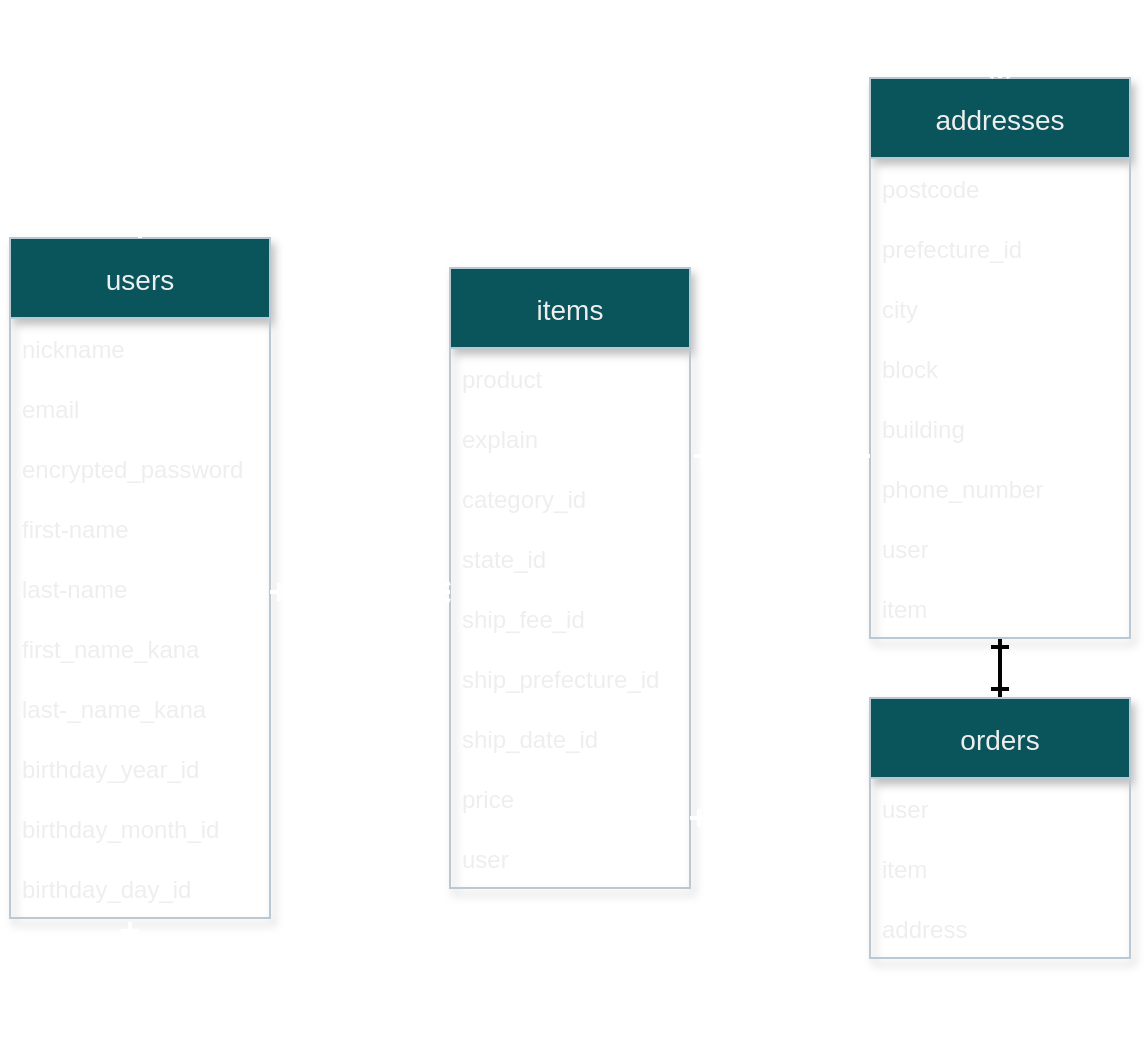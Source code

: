<mxfile version="14.2.4" type="embed">
    <diagram id="s1vCrZfmDpgzqGmZMuxE" name="ページ1">
        <mxGraphModel dx="627" dy="635" grid="1" gridSize="10" guides="1" tooltips="1" connect="1" arrows="1" fold="1" page="1" pageScale="1" pageWidth="827" pageHeight="1169" math="0" shadow="0">
            <root>
                <mxCell id="0"/>
                <mxCell id="1" parent="0"/>
                <mxCell id="31" value="users" style="swimlane;fontStyle=0;childLayout=stackLayout;horizontal=1;startSize=40;horizontalStack=0;resizeParent=1;resizeParentMax=0;resizeLast=0;collapsible=1;marginBottom=0;align=center;fontSize=14;rounded=0;sketch=0;strokeColor=#BAC8D3;fillColor=#09555B;fontColor=#EEEEEE;shadow=1;verticalAlign=middle;" parent="1" vertex="1">
                    <mxGeometry x="110" y="170" width="130" height="340" as="geometry">
                        <mxRectangle x="110" y="110" width="50" height="26" as="alternateBounds"/>
                    </mxGeometry>
                </mxCell>
                <mxCell id="32" value="nickname" style="text;strokeColor=none;fillColor=none;spacingLeft=4;spacingRight=4;overflow=hidden;rotatable=0;points=[[0,0.5],[1,0.5]];portConstraint=eastwest;fontSize=12;fontColor=#EEEEEE;verticalAlign=middle;fontStyle=0" parent="31" vertex="1">
                    <mxGeometry y="40" width="130" height="30" as="geometry"/>
                </mxCell>
                <mxCell id="66" value="email" style="text;strokeColor=none;fillColor=none;spacingLeft=4;spacingRight=4;overflow=hidden;rotatable=0;points=[[0,0.5],[1,0.5]];portConstraint=eastwest;fontSize=12;fontColor=#EEEEEE;verticalAlign=middle;fontStyle=0" parent="31" vertex="1">
                    <mxGeometry y="70" width="130" height="30" as="geometry"/>
                </mxCell>
                <mxCell id="67" value="encrypted_password" style="text;strokeColor=none;fillColor=none;spacingLeft=4;spacingRight=4;overflow=hidden;rotatable=0;points=[[0,0.5],[1,0.5]];portConstraint=eastwest;fontSize=12;fontColor=#EEEEEE;verticalAlign=middle;fontStyle=0" parent="31" vertex="1">
                    <mxGeometry y="100" width="130" height="30" as="geometry"/>
                </mxCell>
                <mxCell id="68" value="first-name" style="text;strokeColor=none;fillColor=none;spacingLeft=4;spacingRight=4;overflow=hidden;rotatable=0;points=[[0,0.5],[1,0.5]];portConstraint=eastwest;fontSize=12;fontColor=#EEEEEE;verticalAlign=middle;fontStyle=0" parent="31" vertex="1">
                    <mxGeometry y="130" width="130" height="30" as="geometry"/>
                </mxCell>
                <mxCell id="69" value="last-name" style="text;strokeColor=none;fillColor=none;spacingLeft=4;spacingRight=4;overflow=hidden;rotatable=0;points=[[0,0.5],[1,0.5]];portConstraint=eastwest;fontSize=12;fontColor=#EEEEEE;verticalAlign=middle;fontStyle=0" parent="31" vertex="1">
                    <mxGeometry y="160" width="130" height="30" as="geometry"/>
                </mxCell>
                <mxCell id="112" value="first_name_kana" style="text;strokeColor=none;fillColor=none;spacingLeft=4;spacingRight=4;overflow=hidden;rotatable=0;points=[[0,0.5],[1,0.5]];portConstraint=eastwest;fontSize=12;fontColor=#EEEEEE;verticalAlign=middle;fontStyle=0" parent="31" vertex="1">
                    <mxGeometry y="190" width="130" height="30" as="geometry"/>
                </mxCell>
                <mxCell id="71" value="last-_name_kana" style="text;strokeColor=none;fillColor=none;spacingLeft=4;spacingRight=4;overflow=hidden;rotatable=0;points=[[0,0.5],[1,0.5]];portConstraint=eastwest;fontSize=12;fontColor=#EEEEEE;verticalAlign=middle;fontStyle=0" parent="31" vertex="1">
                    <mxGeometry y="220" width="130" height="30" as="geometry"/>
                </mxCell>
                <mxCell id="72" value="birthday_year_id" style="text;strokeColor=none;fillColor=none;spacingLeft=4;spacingRight=4;overflow=hidden;rotatable=0;points=[[0,0.5],[1,0.5]];portConstraint=eastwest;fontSize=12;fontColor=#EEEEEE;verticalAlign=middle;fontStyle=0" parent="31" vertex="1">
                    <mxGeometry y="250" width="130" height="30" as="geometry"/>
                </mxCell>
                <mxCell id="70" value="birthday_month_id" style="text;strokeColor=none;fillColor=none;spacingLeft=4;spacingRight=4;overflow=hidden;rotatable=0;points=[[0,0.5],[1,0.5]];portConstraint=eastwest;fontSize=12;fontColor=#EEEEEE;verticalAlign=middle;fontStyle=0" parent="31" vertex="1">
                    <mxGeometry y="280" width="130" height="30" as="geometry"/>
                </mxCell>
                <mxCell id="113" value="birthday_day_id" style="text;strokeColor=none;fillColor=none;spacingLeft=4;spacingRight=4;overflow=hidden;rotatable=0;points=[[0,0.5],[1,0.5]];portConstraint=eastwest;fontSize=12;fontColor=#EEEEEE;verticalAlign=middle;fontStyle=0" parent="31" vertex="1">
                    <mxGeometry y="310" width="130" height="30" as="geometry"/>
                </mxCell>
                <mxCell id="73" value="items" style="swimlane;fontStyle=0;childLayout=stackLayout;horizontal=1;startSize=40;horizontalStack=0;resizeParent=1;resizeParentMax=0;resizeLast=0;collapsible=1;marginBottom=0;align=center;fontSize=14;rounded=0;sketch=0;strokeColor=#BAC8D3;fillColor=#09555B;fontColor=#EEEEEE;shadow=1;verticalAlign=middle;" parent="1" vertex="1">
                    <mxGeometry x="330" y="185" width="120" height="310" as="geometry">
                        <mxRectangle x="110" y="110" width="50" height="26" as="alternateBounds"/>
                    </mxGeometry>
                </mxCell>
                <mxCell id="75" value="product" style="text;strokeColor=none;fillColor=none;spacingLeft=4;spacingRight=4;overflow=hidden;rotatable=0;points=[[0,0.5],[1,0.5]];portConstraint=eastwest;fontSize=12;fontColor=#EEEEEE;verticalAlign=middle;fontStyle=0" parent="73" vertex="1">
                    <mxGeometry y="40" width="120" height="30" as="geometry"/>
                </mxCell>
                <mxCell id="76" value="explain" style="text;strokeColor=none;fillColor=none;spacingLeft=4;spacingRight=4;overflow=hidden;rotatable=0;points=[[0,0.5],[1,0.5]];portConstraint=eastwest;fontSize=12;fontColor=#EEEEEE;verticalAlign=middle;fontStyle=0" parent="73" vertex="1">
                    <mxGeometry y="70" width="120" height="30" as="geometry"/>
                </mxCell>
                <mxCell id="77" value="category_id" style="text;strokeColor=none;fillColor=none;spacingLeft=4;spacingRight=4;overflow=hidden;rotatable=0;points=[[0,0.5],[1,0.5]];portConstraint=eastwest;fontSize=12;fontColor=#EEEEEE;verticalAlign=middle;fontStyle=0" parent="73" vertex="1">
                    <mxGeometry y="100" width="120" height="30" as="geometry"/>
                </mxCell>
                <mxCell id="107" value="state_id" style="text;strokeColor=none;fillColor=none;spacingLeft=4;spacingRight=4;overflow=hidden;rotatable=0;points=[[0,0.5],[1,0.5]];portConstraint=eastwest;fontSize=12;fontColor=#EEEEEE;verticalAlign=middle;fontStyle=0" parent="73" vertex="1">
                    <mxGeometry y="130" width="120" height="30" as="geometry"/>
                </mxCell>
                <mxCell id="108" value="ship_fee_id" style="text;strokeColor=none;fillColor=none;spacingLeft=4;spacingRight=4;overflow=hidden;rotatable=0;points=[[0,0.5],[1,0.5]];portConstraint=eastwest;fontSize=12;fontColor=#EEEEEE;verticalAlign=middle;fontStyle=0" parent="73" vertex="1">
                    <mxGeometry y="160" width="120" height="30" as="geometry"/>
                </mxCell>
                <mxCell id="109" value="ship_prefecture_id" style="text;strokeColor=none;fillColor=none;spacingLeft=4;spacingRight=4;overflow=hidden;rotatable=0;points=[[0,0.5],[1,0.5]];portConstraint=eastwest;fontSize=12;fontColor=#EEEEEE;verticalAlign=middle;fontStyle=0" parent="73" vertex="1">
                    <mxGeometry y="190" width="120" height="30" as="geometry"/>
                </mxCell>
                <mxCell id="110" value="ship_date_id" style="text;strokeColor=none;fillColor=none;spacingLeft=4;spacingRight=4;overflow=hidden;rotatable=0;points=[[0,0.5],[1,0.5]];portConstraint=eastwest;fontSize=12;fontColor=#EEEEEE;verticalAlign=middle;fontStyle=0" parent="73" vertex="1">
                    <mxGeometry y="220" width="120" height="30" as="geometry"/>
                </mxCell>
                <mxCell id="83" value="price" style="text;strokeColor=none;fillColor=none;spacingLeft=4;spacingRight=4;overflow=hidden;rotatable=0;points=[[0,0.5],[1,0.5]];portConstraint=eastwest;fontSize=12;fontColor=#EEEEEE;verticalAlign=middle;fontStyle=0" parent="73" vertex="1">
                    <mxGeometry y="250" width="120" height="30" as="geometry"/>
                </mxCell>
                <mxCell id="97" value="user" style="text;strokeColor=none;fillColor=none;spacingLeft=4;spacingRight=4;overflow=hidden;rotatable=0;points=[[0,0.5],[1,0.5]];portConstraint=eastwest;fontSize=12;fontColor=#EEEEEE;verticalAlign=middle;fontStyle=0" parent="73" vertex="1">
                    <mxGeometry y="280" width="120" height="30" as="geometry"/>
                </mxCell>
                <mxCell id="122" value="" style="edgeStyle=orthogonalEdgeStyle;rounded=0;orthogonalLoop=1;jettySize=auto;html=1;startArrow=ERone;startFill=0;endArrow=ERone;endFill=0;strokeWidth=2;" edge="1" parent="1" source="84" target="114">
                    <mxGeometry relative="1" as="geometry"/>
                </mxCell>
                <mxCell id="84" value="addresses" style="swimlane;fontStyle=0;childLayout=stackLayout;horizontal=1;startSize=40;horizontalStack=0;resizeParent=1;resizeParentMax=0;resizeLast=0;collapsible=1;marginBottom=0;align=center;fontSize=14;rounded=0;sketch=0;strokeColor=#BAC8D3;fillColor=#09555B;fontColor=#EEEEEE;shadow=1;verticalAlign=middle;" parent="1" vertex="1">
                    <mxGeometry x="540" y="90" width="130" height="280" as="geometry">
                        <mxRectangle x="110" y="110" width="50" height="26" as="alternateBounds"/>
                    </mxGeometry>
                </mxCell>
                <mxCell id="88" value="postcode" style="text;strokeColor=none;fillColor=none;spacingLeft=4;spacingRight=4;overflow=hidden;rotatable=0;points=[[0,0.5],[1,0.5]];portConstraint=eastwest;fontSize=12;fontColor=#EEEEEE;verticalAlign=middle;fontStyle=0" parent="84" vertex="1">
                    <mxGeometry y="40" width="130" height="30" as="geometry"/>
                </mxCell>
                <mxCell id="89" value="prefecture_id" style="text;strokeColor=none;fillColor=none;spacingLeft=4;spacingRight=4;overflow=hidden;rotatable=0;points=[[0,0.5],[1,0.5]];portConstraint=eastwest;fontSize=12;fontColor=#EEEEEE;verticalAlign=middle;fontStyle=0" parent="84" vertex="1">
                    <mxGeometry y="70" width="130" height="30" as="geometry"/>
                </mxCell>
                <mxCell id="90" value="city" style="text;strokeColor=none;fillColor=none;spacingLeft=4;spacingRight=4;overflow=hidden;rotatable=0;points=[[0,0.5],[1,0.5]];portConstraint=eastwest;fontSize=12;fontColor=#EEEEEE;verticalAlign=middle;fontStyle=0" parent="84" vertex="1">
                    <mxGeometry y="100" width="130" height="30" as="geometry"/>
                </mxCell>
                <mxCell id="91" value="block" style="text;strokeColor=none;fillColor=none;spacingLeft=4;spacingRight=4;overflow=hidden;rotatable=0;points=[[0,0.5],[1,0.5]];portConstraint=eastwest;fontSize=12;fontColor=#EEEEEE;verticalAlign=middle;fontStyle=0" parent="84" vertex="1">
                    <mxGeometry y="130" width="130" height="30" as="geometry"/>
                </mxCell>
                <mxCell id="92" value="building" style="text;strokeColor=none;fillColor=none;spacingLeft=4;spacingRight=4;overflow=hidden;rotatable=0;points=[[0,0.5],[1,0.5]];portConstraint=eastwest;fontSize=12;fontColor=#EEEEEE;verticalAlign=middle;fontStyle=0" parent="84" vertex="1">
                    <mxGeometry y="160" width="130" height="30" as="geometry"/>
                </mxCell>
                <mxCell id="94" value="phone_number" style="text;strokeColor=none;fillColor=none;spacingLeft=4;spacingRight=4;overflow=hidden;rotatable=0;points=[[0,0.5],[1,0.5]];portConstraint=eastwest;fontSize=12;fontColor=#EEEEEE;verticalAlign=middle;fontStyle=0" parent="84" vertex="1">
                    <mxGeometry y="190" width="130" height="30" as="geometry"/>
                </mxCell>
                <mxCell id="104" value="user" style="text;strokeColor=none;fillColor=none;spacingLeft=4;spacingRight=4;overflow=hidden;rotatable=0;points=[[0,0.5],[1,0.5]];portConstraint=eastwest;fontSize=12;fontColor=#EEEEEE;verticalAlign=middle;fontStyle=0" parent="84" vertex="1">
                    <mxGeometry y="220" width="130" height="30" as="geometry"/>
                </mxCell>
                <mxCell id="126" value="item" style="text;strokeColor=none;fillColor=none;spacingLeft=4;spacingRight=4;overflow=hidden;rotatable=0;points=[[0,0.5],[1,0.5]];portConstraint=eastwest;fontSize=12;fontColor=#EEEEEE;verticalAlign=middle;fontStyle=0" vertex="1" parent="84">
                    <mxGeometry y="250" width="130" height="30" as="geometry"/>
                </mxCell>
                <mxCell id="99" value="" style="edgeStyle=segmentEdgeStyle;endArrow=ERmany;html=1;strokeWidth=2;fontSize=12;endFill=0;startArrow=ERone;startFill=0;strokeColor=#FFFFFF;entryX=0.515;entryY=1.1;entryDx=0;entryDy=0;entryPerimeter=0;" parent="1" edge="1" target="123">
                    <mxGeometry width="50" height="50" relative="1" as="geometry">
                        <mxPoint x="170" y="512" as="sourcePoint"/>
                        <mxPoint x="608" y="512" as="targetPoint"/>
                        <Array as="points">
                            <mxPoint x="170" y="560"/>
                            <mxPoint x="607" y="560"/>
                        </Array>
                    </mxGeometry>
                </mxCell>
                <mxCell id="101" value="" style="edgeStyle=segmentEdgeStyle;endArrow=ERmany;html=1;strokeWidth=2;fontSize=12;endFill=0;startArrow=ERone;startFill=0;strokeColor=#FFFFFF;rounded=0;jumpSize=14;" parent="1" edge="1">
                    <mxGeometry width="50" height="50" relative="1" as="geometry">
                        <mxPoint x="240" y="347" as="sourcePoint"/>
                        <mxPoint x="330" y="347" as="targetPoint"/>
                        <Array as="points">
                            <mxPoint x="260" y="347"/>
                            <mxPoint x="260" y="347"/>
                        </Array>
                    </mxGeometry>
                </mxCell>
                <mxCell id="105" value="" style="edgeStyle=segmentEdgeStyle;endArrow=ERone;html=1;strokeWidth=2;fontSize=12;endFill=0;startArrow=ERone;startFill=0;strokeColor=#FFFFFF;rounded=0;jumpSize=14;exitX=1.017;exitY=0.8;exitDx=0;exitDy=0;exitPerimeter=0;" parent="1" edge="1" source="76">
                    <mxGeometry width="50" height="50" relative="1" as="geometry">
                        <mxPoint x="450" y="347" as="sourcePoint"/>
                        <mxPoint x="540" y="279" as="targetPoint"/>
                        <Array as="points">
                            <mxPoint x="540" y="279"/>
                        </Array>
                    </mxGeometry>
                </mxCell>
                <mxCell id="114" value="orders" style="swimlane;fontStyle=0;childLayout=stackLayout;horizontal=1;startSize=40;horizontalStack=0;resizeParent=1;resizeParentMax=0;resizeLast=0;collapsible=1;marginBottom=0;align=center;fontSize=14;rounded=0;sketch=0;strokeColor=#BAC8D3;fillColor=#09555B;fontColor=#EEEEEE;shadow=1;verticalAlign=middle;" vertex="1" parent="1">
                    <mxGeometry x="540" y="400" width="130" height="130" as="geometry">
                        <mxRectangle x="110" y="110" width="50" height="26" as="alternateBounds"/>
                    </mxGeometry>
                </mxCell>
                <mxCell id="115" value="user" style="text;strokeColor=none;fillColor=none;spacingLeft=4;spacingRight=4;overflow=hidden;rotatable=0;points=[[0,0.5],[1,0.5]];portConstraint=eastwest;fontSize=12;fontColor=#EEEEEE;verticalAlign=middle;fontStyle=0" vertex="1" parent="114">
                    <mxGeometry y="40" width="130" height="30" as="geometry"/>
                </mxCell>
                <mxCell id="121" value="item" style="text;strokeColor=none;fillColor=none;spacingLeft=4;spacingRight=4;overflow=hidden;rotatable=0;points=[[0,0.5],[1,0.5]];portConstraint=eastwest;fontSize=12;fontColor=#EEEEEE;verticalAlign=middle;fontStyle=0" vertex="1" parent="114">
                    <mxGeometry y="70" width="130" height="30" as="geometry"/>
                </mxCell>
                <mxCell id="123" value="address" style="text;strokeColor=none;fillColor=none;spacingLeft=4;spacingRight=4;overflow=hidden;rotatable=0;points=[[0,0.5],[1,0.5]];portConstraint=eastwest;fontSize=12;fontColor=#EEEEEE;verticalAlign=middle;fontStyle=0" vertex="1" parent="114">
                    <mxGeometry y="100" width="130" height="30" as="geometry"/>
                </mxCell>
                <mxCell id="124" value="" style="edgeStyle=segmentEdgeStyle;endArrow=ERone;html=1;strokeWidth=2;fontSize=12;endFill=0;startArrow=ERone;startFill=0;strokeColor=#FFFFFF;rounded=0;jumpSize=14;exitX=1.017;exitY=0.8;exitDx=0;exitDy=0;exitPerimeter=0;" edge="1" parent="1">
                    <mxGeometry width="50" height="50" relative="1" as="geometry">
                        <mxPoint x="450.0" y="460" as="sourcePoint"/>
                        <mxPoint x="537.96" y="460" as="targetPoint"/>
                        <Array as="points">
                            <mxPoint x="537.96" y="460"/>
                        </Array>
                    </mxGeometry>
                </mxCell>
                <mxCell id="125" value="" style="edgeStyle=segmentEdgeStyle;endArrow=ERmany;html=1;strokeWidth=2;fontSize=12;endFill=0;startArrow=ERone;startFill=0;strokeColor=#FFFFFF;exitX=0.5;exitY=0;exitDx=0;exitDy=0;entryX=0.5;entryY=0;entryDx=0;entryDy=0;" edge="1" parent="1" source="31" target="84">
                    <mxGeometry width="50" height="50" relative="1" as="geometry">
                        <mxPoint x="171" y="50" as="sourcePoint"/>
                        <mxPoint x="609" y="50" as="targetPoint"/>
                        <Array as="points">
                            <mxPoint x="175" y="60"/>
                            <mxPoint x="605" y="60"/>
                        </Array>
                    </mxGeometry>
                </mxCell>
            </root>
        </mxGraphModel>
    </diagram>
</mxfile>